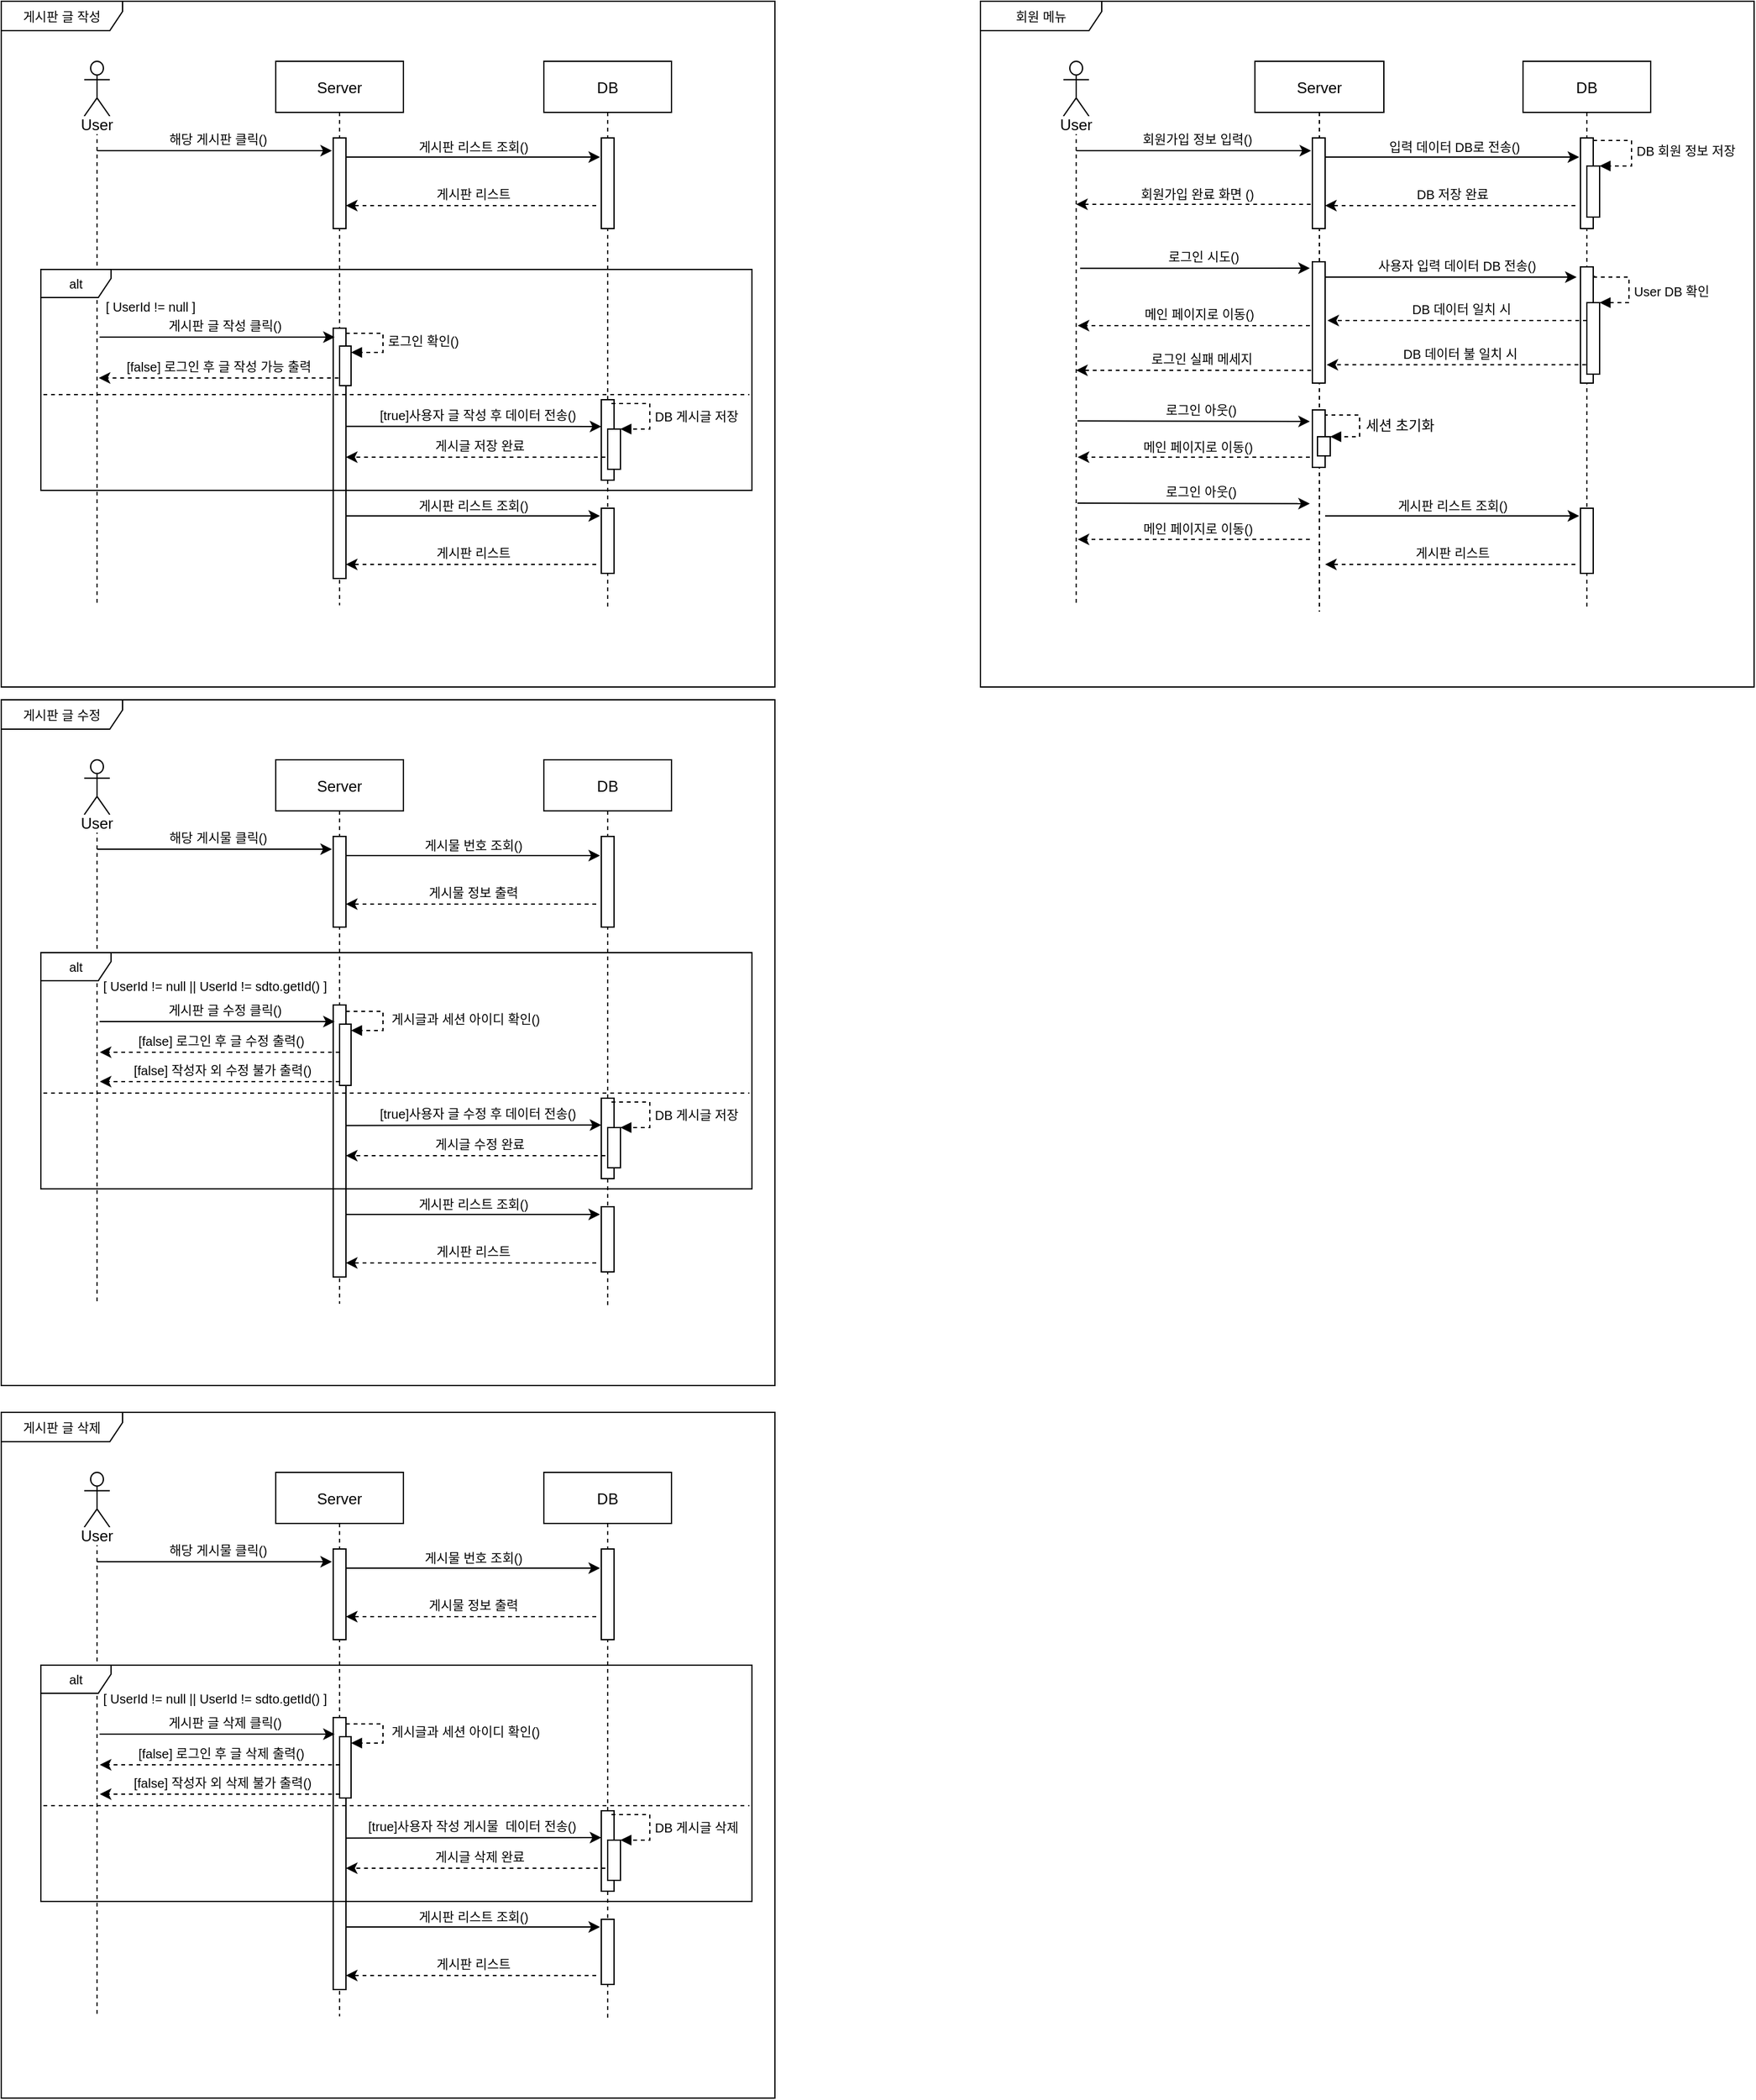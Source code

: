 <mxfile version="20.5.1" type="github">
  <diagram id="kgpKYQtTHZ0yAKxKKP6v" name="Page-1">
    <mxGraphModel dx="453" dy="598" grid="0" gridSize="10" guides="1" tooltips="1" connect="1" arrows="1" fold="1" page="1" pageScale="1" pageWidth="850" pageHeight="1100" math="0" shadow="0">
      <root>
        <mxCell id="0" />
        <mxCell id="1" parent="0" />
        <mxCell id="M20STV20X8h5kygy3BEJ-235" value="회원 메뉴" style="shape=umlFrame;whiteSpace=wrap;html=1;shadow=0;labelBackgroundColor=default;sketch=0;fontSize=10;fillColor=default;gradientColor=none;width=95;height=23;" vertex="1" parent="1">
          <mxGeometry x="850" y="16" width="606" height="537" as="geometry" />
        </mxCell>
        <mxCell id="M20STV20X8h5kygy3BEJ-54" value="게시판 글 작성" style="shape=umlFrame;whiteSpace=wrap;html=1;shadow=0;labelBackgroundColor=default;sketch=0;fontSize=10;fillColor=default;gradientColor=none;width=95;height=23;" vertex="1" parent="1">
          <mxGeometry x="83" y="16" width="606" height="537" as="geometry" />
        </mxCell>
        <mxCell id="3nuBFxr9cyL0pnOWT2aG-5" value="Server" style="shape=umlLifeline;perimeter=lifelinePerimeter;container=1;collapsible=0;recursiveResize=0;rounded=0;shadow=0;strokeWidth=1;" parent="1" vertex="1">
          <mxGeometry x="298" y="63" width="100" height="426" as="geometry" />
        </mxCell>
        <mxCell id="M20STV20X8h5kygy3BEJ-23" value="" style="points=[];perimeter=orthogonalPerimeter;rounded=0;shadow=0;strokeWidth=1;" vertex="1" parent="3nuBFxr9cyL0pnOWT2aG-5">
          <mxGeometry x="45" y="60" width="10" height="71" as="geometry" />
        </mxCell>
        <mxCell id="M20STV20X8h5kygy3BEJ-28" value="" style="points=[];perimeter=orthogonalPerimeter;rounded=0;shadow=0;strokeWidth=1;" vertex="1" parent="3nuBFxr9cyL0pnOWT2aG-5">
          <mxGeometry x="45" y="209" width="10" height="196" as="geometry" />
        </mxCell>
        <mxCell id="M20STV20X8h5kygy3BEJ-40" value="" style="html=1;points=[];perimeter=orthogonalPerimeter;shadow=0;labelBackgroundColor=default;sketch=0;fontSize=11;fillColor=default;gradientColor=none;" vertex="1" parent="3nuBFxr9cyL0pnOWT2aG-5">
          <mxGeometry x="50" y="223" width="9" height="31" as="geometry" />
        </mxCell>
        <mxCell id="M20STV20X8h5kygy3BEJ-41" value="&lt;font style=&quot;font-size: 10px;&quot;&gt;로그인 확인()&lt;/font&gt;" style="edgeStyle=orthogonalEdgeStyle;html=1;align=left;spacingLeft=2;endArrow=block;rounded=0;dashed=1;strokeWidth=1;fontSize=11;" edge="1" parent="3nuBFxr9cyL0pnOWT2aG-5">
          <mxGeometry relative="1" as="geometry">
            <mxPoint x="55" y="213" as="sourcePoint" />
            <Array as="points">
              <mxPoint x="84" y="213" />
              <mxPoint x="84" y="228" />
            </Array>
            <mxPoint x="59" y="228" as="targetPoint" />
          </mxGeometry>
        </mxCell>
        <mxCell id="M20STV20X8h5kygy3BEJ-42" value="" style="endArrow=classic;html=1;rounded=0;exitX=1.013;exitY=0.392;exitDx=0;exitDy=0;exitPerimeter=0;" edge="1" parent="3nuBFxr9cyL0pnOWT2aG-5" source="M20STV20X8h5kygy3BEJ-28">
          <mxGeometry width="50" height="50" relative="1" as="geometry">
            <mxPoint x="59" y="286.0" as="sourcePoint" />
            <mxPoint x="255" y="286" as="targetPoint" />
            <Array as="points" />
          </mxGeometry>
        </mxCell>
        <mxCell id="M20STV20X8h5kygy3BEJ-60" value="&lt;font style=&quot;font-size: 10px;&quot;&gt;[false] 로그인 후 글 작성 가능 출력&lt;/font&gt;" style="text;html=1;strokeColor=none;fillColor=none;align=center;verticalAlign=middle;whiteSpace=wrap;rounded=0;fontSize=10;" vertex="1" parent="3nuBFxr9cyL0pnOWT2aG-5">
          <mxGeometry x="-124" y="233.5" width="159.22" height="10" as="geometry" />
        </mxCell>
        <mxCell id="M20STV20X8h5kygy3BEJ-6" value="DB" style="shape=umlLifeline;perimeter=lifelinePerimeter;container=1;collapsible=0;recursiveResize=0;rounded=0;shadow=0;strokeWidth=1;" vertex="1" parent="1">
          <mxGeometry x="508" y="63" width="100" height="428" as="geometry" />
        </mxCell>
        <mxCell id="M20STV20X8h5kygy3BEJ-44" value="" style="points=[];perimeter=orthogonalPerimeter;rounded=0;shadow=0;strokeWidth=1;" vertex="1" parent="M20STV20X8h5kygy3BEJ-6">
          <mxGeometry x="45" y="265" width="10" height="63" as="geometry" />
        </mxCell>
        <mxCell id="M20STV20X8h5kygy3BEJ-47" value="" style="html=1;points=[];perimeter=orthogonalPerimeter;shadow=0;labelBackgroundColor=default;sketch=0;fontSize=11;fillColor=default;gradientColor=none;" vertex="1" parent="M20STV20X8h5kygy3BEJ-6">
          <mxGeometry x="50" y="288" width="10" height="31.5" as="geometry" />
        </mxCell>
        <mxCell id="M20STV20X8h5kygy3BEJ-48" value="&lt;span style=&quot;font-size: 10px;&quot;&gt;DB 게시글 저장&lt;br&gt;&lt;/span&gt;" style="edgeStyle=orthogonalEdgeStyle;html=1;align=left;spacingLeft=2;endArrow=block;rounded=0;entryX=1;entryY=0;dashed=1;strokeWidth=1;fontSize=11;" edge="1" parent="M20STV20X8h5kygy3BEJ-6" target="M20STV20X8h5kygy3BEJ-47">
          <mxGeometry x="0.092" relative="1" as="geometry">
            <mxPoint x="53.0" y="268.02" as="sourcePoint" />
            <Array as="points">
              <mxPoint x="83" y="268.02" />
            </Array>
            <mxPoint as="offset" />
          </mxGeometry>
        </mxCell>
        <mxCell id="M20STV20X8h5kygy3BEJ-45" value="" style="endArrow=classic;html=1;rounded=0;dashed=1;strokeWidth=1;" edge="1" parent="M20STV20X8h5kygy3BEJ-6" target="M20STV20X8h5kygy3BEJ-28">
          <mxGeometry width="50" height="50" relative="1" as="geometry">
            <mxPoint x="48.19" y="310" as="sourcePoint" />
            <mxPoint x="-151" y="309" as="targetPoint" />
            <Array as="points">
              <mxPoint x="-144.81" y="310" />
            </Array>
          </mxGeometry>
        </mxCell>
        <mxCell id="M20STV20X8h5kygy3BEJ-46" value="&lt;font style=&quot;font-size: 10px;&quot;&gt;게시글 저장 완료&lt;/font&gt;" style="text;html=1;strokeColor=none;fillColor=none;align=center;verticalAlign=middle;whiteSpace=wrap;rounded=0;fontSize=10;" vertex="1" parent="M20STV20X8h5kygy3BEJ-6">
          <mxGeometry x="-104.81" y="296" width="110" height="10" as="geometry" />
        </mxCell>
        <mxCell id="M20STV20X8h5kygy3BEJ-9" value="User" style="shape=umlLifeline;participant=umlActor;perimeter=lifelinePerimeter;whiteSpace=wrap;html=1;container=1;collapsible=0;recursiveResize=0;verticalAlign=top;spacingTop=36;outlineConnect=0;size=43;fillColor=default;labelBackgroundColor=default;fontStyle=0" vertex="1" parent="1">
          <mxGeometry x="148" y="63" width="20" height="424" as="geometry" />
        </mxCell>
        <mxCell id="M20STV20X8h5kygy3BEJ-13" value="" style="endArrow=classic;html=1;rounded=0;" edge="1" parent="1" source="M20STV20X8h5kygy3BEJ-9">
          <mxGeometry width="50" height="50" relative="1" as="geometry">
            <mxPoint x="378" y="503" as="sourcePoint" />
            <mxPoint x="342" y="133" as="targetPoint" />
            <Array as="points">
              <mxPoint x="340" y="133" />
            </Array>
          </mxGeometry>
        </mxCell>
        <mxCell id="M20STV20X8h5kygy3BEJ-15" value="&lt;font style=&quot;font-size: 10px;&quot;&gt;해당 게시판 클릭()&lt;/font&gt;" style="text;html=1;strokeColor=none;fillColor=none;align=center;verticalAlign=middle;whiteSpace=wrap;rounded=0;fontSize=10;" vertex="1" parent="1">
          <mxGeometry x="198.19" y="119" width="110" height="10" as="geometry" />
        </mxCell>
        <mxCell id="M20STV20X8h5kygy3BEJ-7" value="" style="points=[];perimeter=orthogonalPerimeter;rounded=0;shadow=0;strokeWidth=1;" vertex="1" parent="1">
          <mxGeometry x="553" y="123" width="10" height="71" as="geometry" />
        </mxCell>
        <mxCell id="M20STV20X8h5kygy3BEJ-19" value="" style="endArrow=classic;html=1;rounded=0;" edge="1" parent="1">
          <mxGeometry width="50" height="50" relative="1" as="geometry">
            <mxPoint x="353" y="138" as="sourcePoint" />
            <mxPoint x="552" y="138" as="targetPoint" />
            <Array as="points" />
          </mxGeometry>
        </mxCell>
        <mxCell id="M20STV20X8h5kygy3BEJ-21" value="&lt;font style=&quot;font-size: 10px;&quot;&gt;게시판 리스트 조회()&lt;/font&gt;" style="text;html=1;strokeColor=none;fillColor=none;align=center;verticalAlign=middle;whiteSpace=wrap;rounded=0;fontSize=10;" vertex="1" parent="1">
          <mxGeometry x="398" y="125" width="110" height="10" as="geometry" />
        </mxCell>
        <mxCell id="M20STV20X8h5kygy3BEJ-24" value="" style="endArrow=classic;html=1;rounded=0;dashed=1;strokeWidth=1;" edge="1" parent="1">
          <mxGeometry width="50" height="50" relative="1" as="geometry">
            <mxPoint x="549" y="176" as="sourcePoint" />
            <mxPoint x="353" y="176" as="targetPoint" />
            <Array as="points">
              <mxPoint x="356" y="176" />
            </Array>
          </mxGeometry>
        </mxCell>
        <mxCell id="M20STV20X8h5kygy3BEJ-25" value="&lt;font style=&quot;font-size: 10px;&quot;&gt;게시판 리스트&lt;/font&gt;" style="text;html=1;strokeColor=none;fillColor=none;align=center;verticalAlign=middle;whiteSpace=wrap;rounded=0;fontSize=10;" vertex="1" parent="1">
          <mxGeometry x="398" y="162" width="110" height="10" as="geometry" />
        </mxCell>
        <mxCell id="M20STV20X8h5kygy3BEJ-26" value="" style="endArrow=classic;html=1;rounded=0;" edge="1" parent="1">
          <mxGeometry width="50" height="50" relative="1" as="geometry">
            <mxPoint x="160.0" y="279.0" as="sourcePoint" />
            <mxPoint x="344.19" y="279.0" as="targetPoint" />
            <Array as="points">
              <mxPoint x="342.19" y="279" />
            </Array>
          </mxGeometry>
        </mxCell>
        <mxCell id="M20STV20X8h5kygy3BEJ-27" value="&lt;font style=&quot;font-size: 10px;&quot;&gt;&amp;nbsp;게시판 글 작성 클릭()&lt;/font&gt;" style="text;html=1;strokeColor=none;fillColor=none;align=center;verticalAlign=middle;whiteSpace=wrap;rounded=0;fontSize=10;" vertex="1" parent="1">
          <mxGeometry x="200.19" y="265" width="113.81" height="10" as="geometry" />
        </mxCell>
        <mxCell id="M20STV20X8h5kygy3BEJ-49" value="" style="points=[];perimeter=orthogonalPerimeter;rounded=0;shadow=0;strokeWidth=1;" vertex="1" parent="1">
          <mxGeometry x="553" y="413" width="10" height="51" as="geometry" />
        </mxCell>
        <mxCell id="M20STV20X8h5kygy3BEJ-50" value="" style="endArrow=classic;html=1;rounded=0;" edge="1" parent="1">
          <mxGeometry width="50" height="50" relative="1" as="geometry">
            <mxPoint x="353" y="419" as="sourcePoint" />
            <mxPoint x="552" y="419" as="targetPoint" />
            <Array as="points" />
          </mxGeometry>
        </mxCell>
        <mxCell id="M20STV20X8h5kygy3BEJ-51" value="&lt;font style=&quot;font-size: 10px;&quot;&gt;게시판 리스트 조회()&lt;/font&gt;" style="text;html=1;strokeColor=none;fillColor=none;align=center;verticalAlign=middle;whiteSpace=wrap;rounded=0;fontSize=10;" vertex="1" parent="1">
          <mxGeometry x="398" y="406" width="110" height="10" as="geometry" />
        </mxCell>
        <mxCell id="M20STV20X8h5kygy3BEJ-52" value="" style="endArrow=classic;html=1;rounded=0;dashed=1;strokeWidth=1;" edge="1" parent="1">
          <mxGeometry width="50" height="50" relative="1" as="geometry">
            <mxPoint x="549" y="457" as="sourcePoint" />
            <mxPoint x="353" y="457" as="targetPoint" />
            <Array as="points">
              <mxPoint x="356" y="457" />
            </Array>
          </mxGeometry>
        </mxCell>
        <mxCell id="M20STV20X8h5kygy3BEJ-53" value="&lt;font style=&quot;font-size: 10px;&quot;&gt;게시판 리스트&lt;/font&gt;" style="text;html=1;strokeColor=none;fillColor=none;align=center;verticalAlign=middle;whiteSpace=wrap;rounded=0;fontSize=10;" vertex="1" parent="1">
          <mxGeometry x="398" y="443" width="110" height="10" as="geometry" />
        </mxCell>
        <mxCell id="M20STV20X8h5kygy3BEJ-56" value="[ UserId != null ]" style="text;html=1;strokeColor=none;fillColor=none;align=center;verticalAlign=middle;whiteSpace=wrap;rounded=0;shadow=0;labelBackgroundColor=default;sketch=0;fontSize=10;" vertex="1" parent="1">
          <mxGeometry x="160" y="246" width="80" height="17" as="geometry" />
        </mxCell>
        <mxCell id="M20STV20X8h5kygy3BEJ-58" value="" style="endArrow=none;dashed=1;html=1;rounded=0;strokeWidth=1;fontSize=10;" edge="1" parent="1">
          <mxGeometry width="50" height="50" relative="1" as="geometry">
            <mxPoint x="116" y="324" as="sourcePoint" />
            <mxPoint x="669" y="324" as="targetPoint" />
          </mxGeometry>
        </mxCell>
        <mxCell id="M20STV20X8h5kygy3BEJ-59" value="" style="endArrow=classic;html=1;rounded=0;dashed=1;strokeWidth=1;" edge="1" parent="1">
          <mxGeometry width="50" height="50" relative="1" as="geometry">
            <mxPoint x="347.19" y="311" as="sourcePoint" />
            <mxPoint x="159.19" y="311" as="targetPoint" />
            <Array as="points">
              <mxPoint x="159.38" y="311" />
            </Array>
          </mxGeometry>
        </mxCell>
        <mxCell id="M20STV20X8h5kygy3BEJ-43" value="&lt;span style=&quot;font-size: 10px;&quot;&gt;[true]사용자 글 작성 후 데이터 전송()&lt;/span&gt;" style="text;html=1;strokeColor=none;fillColor=none;align=center;verticalAlign=middle;whiteSpace=wrap;rounded=0;fontSize=10;" vertex="1" parent="1">
          <mxGeometry x="370.5" y="335" width="170.5" height="10" as="geometry" />
        </mxCell>
        <mxCell id="M20STV20X8h5kygy3BEJ-79" value="게시판 글 수정" style="shape=umlFrame;whiteSpace=wrap;html=1;shadow=0;labelBackgroundColor=default;sketch=0;fontSize=10;fillColor=default;gradientColor=none;width=95;height=23;" vertex="1" parent="1">
          <mxGeometry x="83" y="563" width="606" height="537" as="geometry" />
        </mxCell>
        <mxCell id="M20STV20X8h5kygy3BEJ-81" value="Server" style="shape=umlLifeline;perimeter=lifelinePerimeter;container=1;collapsible=0;recursiveResize=0;rounded=0;shadow=0;strokeWidth=1;" vertex="1" parent="1">
          <mxGeometry x="298" y="610" width="100" height="426" as="geometry" />
        </mxCell>
        <mxCell id="M20STV20X8h5kygy3BEJ-82" value="" style="points=[];perimeter=orthogonalPerimeter;rounded=0;shadow=0;strokeWidth=1;" vertex="1" parent="M20STV20X8h5kygy3BEJ-81">
          <mxGeometry x="45" y="60" width="10" height="71" as="geometry" />
        </mxCell>
        <mxCell id="M20STV20X8h5kygy3BEJ-83" value="" style="points=[];perimeter=orthogonalPerimeter;rounded=0;shadow=0;strokeWidth=1;" vertex="1" parent="M20STV20X8h5kygy3BEJ-81">
          <mxGeometry x="45" y="192" width="10" height="213" as="geometry" />
        </mxCell>
        <mxCell id="M20STV20X8h5kygy3BEJ-84" value="" style="html=1;points=[];perimeter=orthogonalPerimeter;shadow=0;labelBackgroundColor=default;sketch=0;fontSize=11;fillColor=default;gradientColor=none;" vertex="1" parent="M20STV20X8h5kygy3BEJ-81">
          <mxGeometry x="50" y="207" width="9" height="48" as="geometry" />
        </mxCell>
        <mxCell id="M20STV20X8h5kygy3BEJ-85" value="&lt;span style=&quot;font-size: 10px;&quot;&gt;&amp;nbsp;게시글과 세션 아이디 확인()&lt;br&gt;&lt;/span&gt;" style="edgeStyle=orthogonalEdgeStyle;html=1;align=left;spacingLeft=2;endArrow=block;rounded=0;dashed=1;strokeWidth=1;fontSize=11;" edge="1" parent="M20STV20X8h5kygy3BEJ-81">
          <mxGeometry relative="1" as="geometry">
            <mxPoint x="55" y="197" as="sourcePoint" />
            <Array as="points">
              <mxPoint x="84" y="197" />
              <mxPoint x="84" y="212" />
            </Array>
            <mxPoint x="59" y="212" as="targetPoint" />
          </mxGeometry>
        </mxCell>
        <mxCell id="M20STV20X8h5kygy3BEJ-86" value="" style="endArrow=classic;html=1;rounded=0;exitX=1.033;exitY=0.443;exitDx=0;exitDy=0;exitPerimeter=0;" edge="1" parent="M20STV20X8h5kygy3BEJ-81" source="M20STV20X8h5kygy3BEJ-83">
          <mxGeometry width="50" height="50" relative="1" as="geometry">
            <mxPoint x="59" y="286.0" as="sourcePoint" />
            <mxPoint x="255" y="286" as="targetPoint" />
            <Array as="points" />
          </mxGeometry>
        </mxCell>
        <mxCell id="M20STV20X8h5kygy3BEJ-111" value="" style="endArrow=classic;html=1;rounded=0;dashed=1;strokeWidth=1;" edge="1" parent="M20STV20X8h5kygy3BEJ-81">
          <mxGeometry width="50" height="50" relative="1" as="geometry">
            <mxPoint x="50.0" y="229.0" as="sourcePoint" />
            <mxPoint x="-138.0" y="229.0" as="targetPoint" />
            <Array as="points">
              <mxPoint x="-137.81" y="229.0" />
            </Array>
          </mxGeometry>
        </mxCell>
        <mxCell id="M20STV20X8h5kygy3BEJ-88" value="DB" style="shape=umlLifeline;perimeter=lifelinePerimeter;container=1;collapsible=0;recursiveResize=0;rounded=0;shadow=0;strokeWidth=1;" vertex="1" parent="1">
          <mxGeometry x="508" y="610" width="100" height="428" as="geometry" />
        </mxCell>
        <mxCell id="M20STV20X8h5kygy3BEJ-89" value="" style="points=[];perimeter=orthogonalPerimeter;rounded=0;shadow=0;strokeWidth=1;" vertex="1" parent="M20STV20X8h5kygy3BEJ-88">
          <mxGeometry x="45" y="265" width="10" height="63" as="geometry" />
        </mxCell>
        <mxCell id="M20STV20X8h5kygy3BEJ-90" value="" style="html=1;points=[];perimeter=orthogonalPerimeter;shadow=0;labelBackgroundColor=default;sketch=0;fontSize=11;fillColor=default;gradientColor=none;" vertex="1" parent="M20STV20X8h5kygy3BEJ-88">
          <mxGeometry x="50" y="288" width="10" height="31.5" as="geometry" />
        </mxCell>
        <mxCell id="M20STV20X8h5kygy3BEJ-91" value="&lt;span style=&quot;font-size: 10px;&quot;&gt;DB 게시글 저장&lt;br&gt;&lt;/span&gt;" style="edgeStyle=orthogonalEdgeStyle;html=1;align=left;spacingLeft=2;endArrow=block;rounded=0;entryX=1;entryY=0;dashed=1;strokeWidth=1;fontSize=11;" edge="1" parent="M20STV20X8h5kygy3BEJ-88" target="M20STV20X8h5kygy3BEJ-90">
          <mxGeometry x="0.092" relative="1" as="geometry">
            <mxPoint x="53.0" y="268.02" as="sourcePoint" />
            <Array as="points">
              <mxPoint x="83" y="268.02" />
            </Array>
            <mxPoint as="offset" />
          </mxGeometry>
        </mxCell>
        <mxCell id="M20STV20X8h5kygy3BEJ-92" value="" style="endArrow=classic;html=1;rounded=0;dashed=1;strokeWidth=1;" edge="1" parent="M20STV20X8h5kygy3BEJ-88" target="M20STV20X8h5kygy3BEJ-83">
          <mxGeometry width="50" height="50" relative="1" as="geometry">
            <mxPoint x="48.19" y="310" as="sourcePoint" />
            <mxPoint x="-151" y="309" as="targetPoint" />
            <Array as="points">
              <mxPoint x="-144.81" y="310" />
            </Array>
          </mxGeometry>
        </mxCell>
        <mxCell id="M20STV20X8h5kygy3BEJ-93" value="&lt;font style=&quot;font-size: 10px;&quot;&gt;게시글 수정 완료&lt;/font&gt;" style="text;html=1;strokeColor=none;fillColor=none;align=center;verticalAlign=middle;whiteSpace=wrap;rounded=0;fontSize=10;" vertex="1" parent="M20STV20X8h5kygy3BEJ-88">
          <mxGeometry x="-104.81" y="296" width="110" height="10" as="geometry" />
        </mxCell>
        <mxCell id="M20STV20X8h5kygy3BEJ-94" value="User" style="shape=umlLifeline;participant=umlActor;perimeter=lifelinePerimeter;whiteSpace=wrap;html=1;container=1;collapsible=0;recursiveResize=0;verticalAlign=top;spacingTop=36;outlineConnect=0;size=43;fillColor=default;labelBackgroundColor=default;fontStyle=0" vertex="1" parent="1">
          <mxGeometry x="148" y="610" width="20" height="424" as="geometry" />
        </mxCell>
        <mxCell id="M20STV20X8h5kygy3BEJ-95" value="" style="endArrow=classic;html=1;rounded=0;" edge="1" parent="1" source="M20STV20X8h5kygy3BEJ-94">
          <mxGeometry width="50" height="50" relative="1" as="geometry">
            <mxPoint x="378" y="1050" as="sourcePoint" />
            <mxPoint x="342" y="680" as="targetPoint" />
            <Array as="points">
              <mxPoint x="340" y="680" />
            </Array>
          </mxGeometry>
        </mxCell>
        <mxCell id="M20STV20X8h5kygy3BEJ-96" value="&lt;font style=&quot;font-size: 10px;&quot;&gt;해당 게시물 클릭()&lt;/font&gt;" style="text;html=1;strokeColor=none;fillColor=none;align=center;verticalAlign=middle;whiteSpace=wrap;rounded=0;fontSize=10;" vertex="1" parent="1">
          <mxGeometry x="198.19" y="666" width="110" height="10" as="geometry" />
        </mxCell>
        <mxCell id="M20STV20X8h5kygy3BEJ-97" value="" style="points=[];perimeter=orthogonalPerimeter;rounded=0;shadow=0;strokeWidth=1;" vertex="1" parent="1">
          <mxGeometry x="553" y="670" width="10" height="71" as="geometry" />
        </mxCell>
        <mxCell id="M20STV20X8h5kygy3BEJ-98" value="" style="endArrow=classic;html=1;rounded=0;" edge="1" parent="1">
          <mxGeometry width="50" height="50" relative="1" as="geometry">
            <mxPoint x="353" y="685" as="sourcePoint" />
            <mxPoint x="552" y="685" as="targetPoint" />
            <Array as="points" />
          </mxGeometry>
        </mxCell>
        <mxCell id="M20STV20X8h5kygy3BEJ-99" value="&lt;font style=&quot;font-size: 10px;&quot;&gt;게시물 번호 조회()&lt;/font&gt;" style="text;html=1;strokeColor=none;fillColor=none;align=center;verticalAlign=middle;whiteSpace=wrap;rounded=0;fontSize=10;" vertex="1" parent="1">
          <mxGeometry x="398" y="672" width="110" height="10" as="geometry" />
        </mxCell>
        <mxCell id="M20STV20X8h5kygy3BEJ-100" value="" style="endArrow=classic;html=1;rounded=0;dashed=1;strokeWidth=1;" edge="1" parent="1">
          <mxGeometry width="50" height="50" relative="1" as="geometry">
            <mxPoint x="549" y="723" as="sourcePoint" />
            <mxPoint x="353" y="723" as="targetPoint" />
            <Array as="points">
              <mxPoint x="356" y="723" />
            </Array>
          </mxGeometry>
        </mxCell>
        <mxCell id="M20STV20X8h5kygy3BEJ-101" value="&lt;font style=&quot;font-size: 10px;&quot;&gt;게시물 정보 출력&lt;/font&gt;" style="text;html=1;strokeColor=none;fillColor=none;align=center;verticalAlign=middle;whiteSpace=wrap;rounded=0;fontSize=10;" vertex="1" parent="1">
          <mxGeometry x="398" y="709" width="110" height="10" as="geometry" />
        </mxCell>
        <mxCell id="M20STV20X8h5kygy3BEJ-102" value="" style="endArrow=classic;html=1;rounded=0;" edge="1" parent="1">
          <mxGeometry width="50" height="50" relative="1" as="geometry">
            <mxPoint x="160.0" y="815" as="sourcePoint" />
            <mxPoint x="344.19" y="815" as="targetPoint" />
            <Array as="points">
              <mxPoint x="342.19" y="815" />
            </Array>
          </mxGeometry>
        </mxCell>
        <mxCell id="M20STV20X8h5kygy3BEJ-103" value="&lt;font style=&quot;font-size: 10px;&quot;&gt;&amp;nbsp;게시판 글 수정 클릭()&lt;/font&gt;" style="text;html=1;strokeColor=none;fillColor=none;align=center;verticalAlign=middle;whiteSpace=wrap;rounded=0;fontSize=10;" vertex="1" parent="1">
          <mxGeometry x="200.19" y="801" width="113.81" height="10" as="geometry" />
        </mxCell>
        <mxCell id="M20STV20X8h5kygy3BEJ-104" value="" style="points=[];perimeter=orthogonalPerimeter;rounded=0;shadow=0;strokeWidth=1;" vertex="1" parent="1">
          <mxGeometry x="553" y="960" width="10" height="51" as="geometry" />
        </mxCell>
        <mxCell id="M20STV20X8h5kygy3BEJ-105" value="" style="endArrow=classic;html=1;rounded=0;" edge="1" parent="1">
          <mxGeometry width="50" height="50" relative="1" as="geometry">
            <mxPoint x="353" y="966" as="sourcePoint" />
            <mxPoint x="552" y="966" as="targetPoint" />
            <Array as="points" />
          </mxGeometry>
        </mxCell>
        <mxCell id="M20STV20X8h5kygy3BEJ-106" value="&lt;font style=&quot;font-size: 10px;&quot;&gt;게시판 리스트 조회()&lt;/font&gt;" style="text;html=1;strokeColor=none;fillColor=none;align=center;verticalAlign=middle;whiteSpace=wrap;rounded=0;fontSize=10;" vertex="1" parent="1">
          <mxGeometry x="398" y="953" width="110" height="10" as="geometry" />
        </mxCell>
        <mxCell id="M20STV20X8h5kygy3BEJ-107" value="" style="endArrow=classic;html=1;rounded=0;dashed=1;strokeWidth=1;" edge="1" parent="1">
          <mxGeometry width="50" height="50" relative="1" as="geometry">
            <mxPoint x="549" y="1004" as="sourcePoint" />
            <mxPoint x="353" y="1004" as="targetPoint" />
            <Array as="points">
              <mxPoint x="356" y="1004" />
            </Array>
          </mxGeometry>
        </mxCell>
        <mxCell id="M20STV20X8h5kygy3BEJ-108" value="&lt;font style=&quot;font-size: 10px;&quot;&gt;게시판 리스트&lt;/font&gt;" style="text;html=1;strokeColor=none;fillColor=none;align=center;verticalAlign=middle;whiteSpace=wrap;rounded=0;fontSize=10;" vertex="1" parent="1">
          <mxGeometry x="398" y="990" width="110" height="10" as="geometry" />
        </mxCell>
        <mxCell id="M20STV20X8h5kygy3BEJ-109" value="[ UserId != null || UserId != sdto.getId()&amp;nbsp;]" style="text;html=1;strokeColor=none;fillColor=none;align=center;verticalAlign=middle;whiteSpace=wrap;rounded=0;shadow=0;labelBackgroundColor=default;sketch=0;fontSize=10;" vertex="1" parent="1">
          <mxGeometry x="160" y="782" width="181.31" height="10" as="geometry" />
        </mxCell>
        <mxCell id="M20STV20X8h5kygy3BEJ-110" value="" style="endArrow=none;dashed=1;html=1;rounded=0;strokeWidth=1;fontSize=10;" edge="1" parent="1">
          <mxGeometry width="50" height="50" relative="1" as="geometry">
            <mxPoint x="116" y="871" as="sourcePoint" />
            <mxPoint x="669" y="871" as="targetPoint" />
          </mxGeometry>
        </mxCell>
        <mxCell id="M20STV20X8h5kygy3BEJ-112" value="&lt;span style=&quot;font-size: 10px;&quot;&gt;[true]사용자 글 수정 후 데이터 전송()&lt;/span&gt;" style="text;html=1;strokeColor=none;fillColor=none;align=center;verticalAlign=middle;whiteSpace=wrap;rounded=0;fontSize=10;" vertex="1" parent="1">
          <mxGeometry x="370.5" y="882" width="170.5" height="10" as="geometry" />
        </mxCell>
        <mxCell id="M20STV20X8h5kygy3BEJ-87" value="&lt;font style=&quot;font-size: 10px;&quot;&gt;[false] 로그인 후 글 수정 출력()&lt;/font&gt;" style="text;html=1;strokeColor=none;fillColor=none;align=center;verticalAlign=middle;whiteSpace=wrap;rounded=0;fontSize=10;" vertex="1" parent="1">
          <mxGeometry x="176" y="825" width="159.22" height="10" as="geometry" />
        </mxCell>
        <mxCell id="M20STV20X8h5kygy3BEJ-147" value="" style="endArrow=classic;html=1;rounded=0;dashed=1;strokeWidth=1;" edge="1" parent="1">
          <mxGeometry width="50" height="50" relative="1" as="geometry">
            <mxPoint x="348" y="862" as="sourcePoint" />
            <mxPoint x="160" y="862" as="targetPoint" />
            <Array as="points">
              <mxPoint x="160.19" y="862" />
            </Array>
          </mxGeometry>
        </mxCell>
        <mxCell id="M20STV20X8h5kygy3BEJ-148" value="&lt;font style=&quot;font-size: 10px;&quot;&gt;[false] 작성자 외 수정 불가 출력()&lt;/font&gt;" style="text;html=1;strokeColor=none;fillColor=none;align=center;verticalAlign=middle;whiteSpace=wrap;rounded=0;fontSize=10;" vertex="1" parent="1">
          <mxGeometry x="177.48" y="848" width="159.22" height="10" as="geometry" />
        </mxCell>
        <mxCell id="M20STV20X8h5kygy3BEJ-149" value="게시판 글 삭제" style="shape=umlFrame;whiteSpace=wrap;html=1;shadow=0;labelBackgroundColor=default;sketch=0;fontSize=10;fillColor=default;gradientColor=none;width=95;height=23;" vertex="1" parent="1">
          <mxGeometry x="83" y="1121" width="606" height="537" as="geometry" />
        </mxCell>
        <mxCell id="M20STV20X8h5kygy3BEJ-151" value="Server" style="shape=umlLifeline;perimeter=lifelinePerimeter;container=1;collapsible=0;recursiveResize=0;rounded=0;shadow=0;strokeWidth=1;" vertex="1" parent="1">
          <mxGeometry x="298" y="1168" width="100" height="426" as="geometry" />
        </mxCell>
        <mxCell id="M20STV20X8h5kygy3BEJ-152" value="" style="points=[];perimeter=orthogonalPerimeter;rounded=0;shadow=0;strokeWidth=1;" vertex="1" parent="M20STV20X8h5kygy3BEJ-151">
          <mxGeometry x="45" y="60" width="10" height="71" as="geometry" />
        </mxCell>
        <mxCell id="M20STV20X8h5kygy3BEJ-153" value="" style="points=[];perimeter=orthogonalPerimeter;rounded=0;shadow=0;strokeWidth=1;" vertex="1" parent="M20STV20X8h5kygy3BEJ-151">
          <mxGeometry x="45" y="192" width="10" height="213" as="geometry" />
        </mxCell>
        <mxCell id="M20STV20X8h5kygy3BEJ-154" value="" style="html=1;points=[];perimeter=orthogonalPerimeter;shadow=0;labelBackgroundColor=default;sketch=0;fontSize=11;fillColor=default;gradientColor=none;" vertex="1" parent="M20STV20X8h5kygy3BEJ-151">
          <mxGeometry x="50" y="207" width="9" height="48" as="geometry" />
        </mxCell>
        <mxCell id="M20STV20X8h5kygy3BEJ-155" value="&lt;span style=&quot;font-size: 10px;&quot;&gt;&amp;nbsp;게시글과 세션 아이디 확인()&lt;br&gt;&lt;/span&gt;" style="edgeStyle=orthogonalEdgeStyle;html=1;align=left;spacingLeft=2;endArrow=block;rounded=0;dashed=1;strokeWidth=1;fontSize=11;" edge="1" parent="M20STV20X8h5kygy3BEJ-151">
          <mxGeometry relative="1" as="geometry">
            <mxPoint x="55" y="197" as="sourcePoint" />
            <Array as="points">
              <mxPoint x="84" y="197" />
              <mxPoint x="84" y="212" />
            </Array>
            <mxPoint x="59" y="212" as="targetPoint" />
          </mxGeometry>
        </mxCell>
        <mxCell id="M20STV20X8h5kygy3BEJ-156" value="" style="endArrow=classic;html=1;rounded=0;exitX=1.033;exitY=0.443;exitDx=0;exitDy=0;exitPerimeter=0;" edge="1" parent="M20STV20X8h5kygy3BEJ-151" source="M20STV20X8h5kygy3BEJ-153">
          <mxGeometry width="50" height="50" relative="1" as="geometry">
            <mxPoint x="59" y="286.0" as="sourcePoint" />
            <mxPoint x="255" y="286" as="targetPoint" />
            <Array as="points" />
          </mxGeometry>
        </mxCell>
        <mxCell id="M20STV20X8h5kygy3BEJ-157" value="" style="endArrow=classic;html=1;rounded=0;dashed=1;strokeWidth=1;" edge="1" parent="M20STV20X8h5kygy3BEJ-151">
          <mxGeometry width="50" height="50" relative="1" as="geometry">
            <mxPoint x="50.0" y="229.0" as="sourcePoint" />
            <mxPoint x="-138.0" y="229.0" as="targetPoint" />
            <Array as="points">
              <mxPoint x="-137.81" y="229.0" />
            </Array>
          </mxGeometry>
        </mxCell>
        <mxCell id="M20STV20X8h5kygy3BEJ-158" value="DB" style="shape=umlLifeline;perimeter=lifelinePerimeter;container=1;collapsible=0;recursiveResize=0;rounded=0;shadow=0;strokeWidth=1;" vertex="1" parent="1">
          <mxGeometry x="508" y="1168" width="100" height="428" as="geometry" />
        </mxCell>
        <mxCell id="M20STV20X8h5kygy3BEJ-159" value="" style="points=[];perimeter=orthogonalPerimeter;rounded=0;shadow=0;strokeWidth=1;" vertex="1" parent="M20STV20X8h5kygy3BEJ-158">
          <mxGeometry x="45" y="265" width="10" height="63" as="geometry" />
        </mxCell>
        <mxCell id="M20STV20X8h5kygy3BEJ-160" value="" style="html=1;points=[];perimeter=orthogonalPerimeter;shadow=0;labelBackgroundColor=default;sketch=0;fontSize=11;fillColor=default;gradientColor=none;" vertex="1" parent="M20STV20X8h5kygy3BEJ-158">
          <mxGeometry x="50" y="288" width="10" height="31.5" as="geometry" />
        </mxCell>
        <mxCell id="M20STV20X8h5kygy3BEJ-161" value="&lt;span style=&quot;font-size: 10px;&quot;&gt;DB 게시글 삭제&lt;br&gt;&lt;/span&gt;" style="edgeStyle=orthogonalEdgeStyle;html=1;align=left;spacingLeft=2;endArrow=block;rounded=0;entryX=1;entryY=0;dashed=1;strokeWidth=1;fontSize=11;" edge="1" parent="M20STV20X8h5kygy3BEJ-158" target="M20STV20X8h5kygy3BEJ-160">
          <mxGeometry x="0.092" relative="1" as="geometry">
            <mxPoint x="53.0" y="268.02" as="sourcePoint" />
            <Array as="points">
              <mxPoint x="83" y="268.02" />
            </Array>
            <mxPoint as="offset" />
          </mxGeometry>
        </mxCell>
        <mxCell id="M20STV20X8h5kygy3BEJ-162" value="" style="endArrow=classic;html=1;rounded=0;dashed=1;strokeWidth=1;" edge="1" parent="M20STV20X8h5kygy3BEJ-158" target="M20STV20X8h5kygy3BEJ-153">
          <mxGeometry width="50" height="50" relative="1" as="geometry">
            <mxPoint x="48.19" y="310" as="sourcePoint" />
            <mxPoint x="-151" y="309" as="targetPoint" />
            <Array as="points">
              <mxPoint x="-144.81" y="310" />
            </Array>
          </mxGeometry>
        </mxCell>
        <mxCell id="M20STV20X8h5kygy3BEJ-163" value="&lt;font style=&quot;font-size: 10px;&quot;&gt;게시글 삭제 완료&lt;/font&gt;" style="text;html=1;strokeColor=none;fillColor=none;align=center;verticalAlign=middle;whiteSpace=wrap;rounded=0;fontSize=10;" vertex="1" parent="M20STV20X8h5kygy3BEJ-158">
          <mxGeometry x="-104.81" y="296" width="110" height="10" as="geometry" />
        </mxCell>
        <mxCell id="M20STV20X8h5kygy3BEJ-164" value="User" style="shape=umlLifeline;participant=umlActor;perimeter=lifelinePerimeter;whiteSpace=wrap;html=1;container=1;collapsible=0;recursiveResize=0;verticalAlign=top;spacingTop=36;outlineConnect=0;size=43;fillColor=default;labelBackgroundColor=default;fontStyle=0" vertex="1" parent="1">
          <mxGeometry x="148" y="1168" width="20" height="424" as="geometry" />
        </mxCell>
        <mxCell id="M20STV20X8h5kygy3BEJ-165" value="" style="endArrow=classic;html=1;rounded=0;" edge="1" parent="1" source="M20STV20X8h5kygy3BEJ-164">
          <mxGeometry width="50" height="50" relative="1" as="geometry">
            <mxPoint x="378" y="1608" as="sourcePoint" />
            <mxPoint x="342" y="1238" as="targetPoint" />
            <Array as="points">
              <mxPoint x="340" y="1238" />
            </Array>
          </mxGeometry>
        </mxCell>
        <mxCell id="M20STV20X8h5kygy3BEJ-166" value="&lt;font style=&quot;font-size: 10px;&quot;&gt;해당 게시물 클릭()&lt;/font&gt;" style="text;html=1;strokeColor=none;fillColor=none;align=center;verticalAlign=middle;whiteSpace=wrap;rounded=0;fontSize=10;" vertex="1" parent="1">
          <mxGeometry x="198.19" y="1224" width="110" height="10" as="geometry" />
        </mxCell>
        <mxCell id="M20STV20X8h5kygy3BEJ-167" value="" style="points=[];perimeter=orthogonalPerimeter;rounded=0;shadow=0;strokeWidth=1;" vertex="1" parent="1">
          <mxGeometry x="553" y="1228" width="10" height="71" as="geometry" />
        </mxCell>
        <mxCell id="M20STV20X8h5kygy3BEJ-168" value="" style="endArrow=classic;html=1;rounded=0;" edge="1" parent="1">
          <mxGeometry width="50" height="50" relative="1" as="geometry">
            <mxPoint x="353" y="1243" as="sourcePoint" />
            <mxPoint x="552" y="1243" as="targetPoint" />
            <Array as="points" />
          </mxGeometry>
        </mxCell>
        <mxCell id="M20STV20X8h5kygy3BEJ-169" value="&lt;font style=&quot;font-size: 10px;&quot;&gt;게시물 번호 조회()&lt;/font&gt;" style="text;html=1;strokeColor=none;fillColor=none;align=center;verticalAlign=middle;whiteSpace=wrap;rounded=0;fontSize=10;" vertex="1" parent="1">
          <mxGeometry x="398" y="1230" width="110" height="10" as="geometry" />
        </mxCell>
        <mxCell id="M20STV20X8h5kygy3BEJ-170" value="" style="endArrow=classic;html=1;rounded=0;dashed=1;strokeWidth=1;" edge="1" parent="1">
          <mxGeometry width="50" height="50" relative="1" as="geometry">
            <mxPoint x="549" y="1281" as="sourcePoint" />
            <mxPoint x="353" y="1281" as="targetPoint" />
            <Array as="points">
              <mxPoint x="356" y="1281" />
            </Array>
          </mxGeometry>
        </mxCell>
        <mxCell id="M20STV20X8h5kygy3BEJ-171" value="&lt;font style=&quot;font-size: 10px;&quot;&gt;게시물 정보 출력&lt;/font&gt;" style="text;html=1;strokeColor=none;fillColor=none;align=center;verticalAlign=middle;whiteSpace=wrap;rounded=0;fontSize=10;" vertex="1" parent="1">
          <mxGeometry x="398" y="1267" width="110" height="10" as="geometry" />
        </mxCell>
        <mxCell id="M20STV20X8h5kygy3BEJ-172" value="" style="endArrow=classic;html=1;rounded=0;" edge="1" parent="1">
          <mxGeometry width="50" height="50" relative="1" as="geometry">
            <mxPoint x="160.0" y="1373" as="sourcePoint" />
            <mxPoint x="344.19" y="1373" as="targetPoint" />
            <Array as="points">
              <mxPoint x="342.19" y="1373" />
            </Array>
          </mxGeometry>
        </mxCell>
        <mxCell id="M20STV20X8h5kygy3BEJ-173" value="&lt;font style=&quot;font-size: 10px;&quot;&gt;&amp;nbsp;게시판 글 삭제 클릭()&lt;/font&gt;" style="text;html=1;strokeColor=none;fillColor=none;align=center;verticalAlign=middle;whiteSpace=wrap;rounded=0;fontSize=10;" vertex="1" parent="1">
          <mxGeometry x="200.19" y="1359" width="113.81" height="10" as="geometry" />
        </mxCell>
        <mxCell id="M20STV20X8h5kygy3BEJ-174" value="" style="points=[];perimeter=orthogonalPerimeter;rounded=0;shadow=0;strokeWidth=1;" vertex="1" parent="1">
          <mxGeometry x="553" y="1518" width="10" height="51" as="geometry" />
        </mxCell>
        <mxCell id="M20STV20X8h5kygy3BEJ-175" value="" style="endArrow=classic;html=1;rounded=0;" edge="1" parent="1">
          <mxGeometry width="50" height="50" relative="1" as="geometry">
            <mxPoint x="353" y="1524" as="sourcePoint" />
            <mxPoint x="552" y="1524" as="targetPoint" />
            <Array as="points" />
          </mxGeometry>
        </mxCell>
        <mxCell id="M20STV20X8h5kygy3BEJ-176" value="&lt;font style=&quot;font-size: 10px;&quot;&gt;게시판 리스트 조회()&lt;/font&gt;" style="text;html=1;strokeColor=none;fillColor=none;align=center;verticalAlign=middle;whiteSpace=wrap;rounded=0;fontSize=10;" vertex="1" parent="1">
          <mxGeometry x="398" y="1511" width="110" height="10" as="geometry" />
        </mxCell>
        <mxCell id="M20STV20X8h5kygy3BEJ-177" value="" style="endArrow=classic;html=1;rounded=0;dashed=1;strokeWidth=1;" edge="1" parent="1">
          <mxGeometry width="50" height="50" relative="1" as="geometry">
            <mxPoint x="549" y="1562" as="sourcePoint" />
            <mxPoint x="353" y="1562" as="targetPoint" />
            <Array as="points">
              <mxPoint x="356" y="1562" />
            </Array>
          </mxGeometry>
        </mxCell>
        <mxCell id="M20STV20X8h5kygy3BEJ-178" value="&lt;font style=&quot;font-size: 10px;&quot;&gt;게시판 리스트&lt;/font&gt;" style="text;html=1;strokeColor=none;fillColor=none;align=center;verticalAlign=middle;whiteSpace=wrap;rounded=0;fontSize=10;" vertex="1" parent="1">
          <mxGeometry x="398" y="1548" width="110" height="10" as="geometry" />
        </mxCell>
        <mxCell id="M20STV20X8h5kygy3BEJ-179" value="[ UserId != null || UserId != sdto.getId()&amp;nbsp;]" style="text;html=1;strokeColor=none;fillColor=none;align=center;verticalAlign=middle;whiteSpace=wrap;rounded=0;shadow=0;labelBackgroundColor=default;sketch=0;fontSize=10;" vertex="1" parent="1">
          <mxGeometry x="160" y="1340" width="181.31" height="10" as="geometry" />
        </mxCell>
        <mxCell id="M20STV20X8h5kygy3BEJ-180" value="" style="endArrow=none;dashed=1;html=1;rounded=0;strokeWidth=1;fontSize=10;" edge="1" parent="1">
          <mxGeometry width="50" height="50" relative="1" as="geometry">
            <mxPoint x="116" y="1429" as="sourcePoint" />
            <mxPoint x="669" y="1429" as="targetPoint" />
          </mxGeometry>
        </mxCell>
        <mxCell id="M20STV20X8h5kygy3BEJ-181" value="&lt;span style=&quot;font-size: 10px;&quot;&gt;[true]사용자 작성 게시물&amp;nbsp; 데이터 전송()&lt;/span&gt;" style="text;html=1;strokeColor=none;fillColor=none;align=center;verticalAlign=middle;whiteSpace=wrap;rounded=0;fontSize=10;" vertex="1" parent="1">
          <mxGeometry x="363" y="1440" width="178" height="10" as="geometry" />
        </mxCell>
        <mxCell id="M20STV20X8h5kygy3BEJ-182" value="&lt;font style=&quot;font-size: 10px;&quot;&gt;[false] 로그인 후 글 삭제 출력()&lt;/font&gt;" style="text;html=1;strokeColor=none;fillColor=none;align=center;verticalAlign=middle;whiteSpace=wrap;rounded=0;fontSize=10;" vertex="1" parent="1">
          <mxGeometry x="176" y="1383" width="159.22" height="10" as="geometry" />
        </mxCell>
        <mxCell id="M20STV20X8h5kygy3BEJ-183" value="" style="endArrow=classic;html=1;rounded=0;dashed=1;strokeWidth=1;" edge="1" parent="1">
          <mxGeometry width="50" height="50" relative="1" as="geometry">
            <mxPoint x="348" y="1420" as="sourcePoint" />
            <mxPoint x="160" y="1420" as="targetPoint" />
            <Array as="points">
              <mxPoint x="160.19" y="1420" />
            </Array>
          </mxGeometry>
        </mxCell>
        <mxCell id="M20STV20X8h5kygy3BEJ-184" value="&lt;font style=&quot;font-size: 10px;&quot;&gt;[false] 작성자 외 삭제 불가 출력()&lt;/font&gt;" style="text;html=1;strokeColor=none;fillColor=none;align=center;verticalAlign=middle;whiteSpace=wrap;rounded=0;fontSize=10;" vertex="1" parent="1">
          <mxGeometry x="177.48" y="1406" width="159.22" height="10" as="geometry" />
        </mxCell>
        <mxCell id="M20STV20X8h5kygy3BEJ-80" value="alt" style="shape=umlFrame;whiteSpace=wrap;html=1;shadow=0;labelBackgroundColor=default;sketch=0;fontSize=10;fillColor=default;gradientColor=none;width=55;height=22;" vertex="1" parent="1">
          <mxGeometry x="114" y="761" width="557" height="185" as="geometry" />
        </mxCell>
        <mxCell id="M20STV20X8h5kygy3BEJ-150" value="alt" style="shape=umlFrame;whiteSpace=wrap;html=1;shadow=0;labelBackgroundColor=default;sketch=0;fontSize=10;fillColor=default;gradientColor=none;width=55;height=22;" vertex="1" parent="1">
          <mxGeometry x="114" y="1319" width="557" height="185" as="geometry" />
        </mxCell>
        <mxCell id="M20STV20X8h5kygy3BEJ-55" value="alt" style="shape=umlFrame;whiteSpace=wrap;html=1;shadow=0;labelBackgroundColor=default;sketch=0;fontSize=10;fillColor=default;gradientColor=none;width=55;height=22;" vertex="1" parent="1">
          <mxGeometry x="114" y="226" width="557" height="173" as="geometry" />
        </mxCell>
        <mxCell id="M20STV20X8h5kygy3BEJ-186" value="Server" style="shape=umlLifeline;perimeter=lifelinePerimeter;container=1;collapsible=0;recursiveResize=0;rounded=0;shadow=0;strokeWidth=1;" vertex="1" parent="1">
          <mxGeometry x="1065" y="63" width="101" height="431" as="geometry" />
        </mxCell>
        <mxCell id="M20STV20X8h5kygy3BEJ-187" value="" style="points=[];perimeter=orthogonalPerimeter;rounded=0;shadow=0;strokeWidth=1;" vertex="1" parent="M20STV20X8h5kygy3BEJ-186">
          <mxGeometry x="45" y="60" width="10" height="71" as="geometry" />
        </mxCell>
        <mxCell id="M20STV20X8h5kygy3BEJ-188" value="" style="points=[];perimeter=orthogonalPerimeter;rounded=0;shadow=0;strokeWidth=1;" vertex="1" parent="M20STV20X8h5kygy3BEJ-186">
          <mxGeometry x="45" y="157" width="10" height="95" as="geometry" />
        </mxCell>
        <mxCell id="M20STV20X8h5kygy3BEJ-192" value="" style="endArrow=classic;html=1;rounded=0;dashed=1;strokeWidth=1;" edge="1" parent="M20STV20X8h5kygy3BEJ-186">
          <mxGeometry width="50" height="50" relative="1" as="geometry">
            <mxPoint x="43" y="207" as="sourcePoint" />
            <mxPoint x="-139.0" y="207.0" as="targetPoint" />
            <Array as="points">
              <mxPoint x="-138.81" y="207.0" />
            </Array>
          </mxGeometry>
        </mxCell>
        <mxCell id="M20STV20X8h5kygy3BEJ-230" value="" style="points=[];perimeter=orthogonalPerimeter;rounded=0;shadow=0;strokeWidth=1;" vertex="1" parent="M20STV20X8h5kygy3BEJ-186">
          <mxGeometry x="45" y="273" width="10" height="45" as="geometry" />
        </mxCell>
        <mxCell id="M20STV20X8h5kygy3BEJ-233" value="" style="html=1;points=[];perimeter=orthogonalPerimeter;shadow=0;labelBackgroundColor=default;sketch=0;fontSize=11;fillColor=default;gradientColor=none;" vertex="1" parent="M20STV20X8h5kygy3BEJ-186">
          <mxGeometry x="49" y="294" width="10" height="15" as="geometry" />
        </mxCell>
        <mxCell id="M20STV20X8h5kygy3BEJ-234" value="세션 초기화" style="edgeStyle=orthogonalEdgeStyle;html=1;align=left;spacingLeft=2;endArrow=block;rounded=0;entryX=1;entryY=0;dashed=1;strokeWidth=1;fontSize=11;" edge="1" parent="M20STV20X8h5kygy3BEJ-186" target="M20STV20X8h5kygy3BEJ-233">
          <mxGeometry x="0.045" y="1" relative="1" as="geometry">
            <mxPoint x="55" y="276" as="sourcePoint" />
            <Array as="points">
              <mxPoint x="82" y="277.02" />
            </Array>
            <mxPoint as="offset" />
          </mxGeometry>
        </mxCell>
        <mxCell id="M20STV20X8h5kygy3BEJ-193" value="DB" style="shape=umlLifeline;perimeter=lifelinePerimeter;container=1;collapsible=0;recursiveResize=0;rounded=0;shadow=0;strokeWidth=1;" vertex="1" parent="1">
          <mxGeometry x="1275" y="63" width="100" height="428" as="geometry" />
        </mxCell>
        <mxCell id="M20STV20X8h5kygy3BEJ-194" value="" style="points=[];perimeter=orthogonalPerimeter;rounded=0;shadow=0;strokeWidth=1;" vertex="1" parent="M20STV20X8h5kygy3BEJ-193">
          <mxGeometry x="45" y="161" width="10" height="91" as="geometry" />
        </mxCell>
        <mxCell id="M20STV20X8h5kygy3BEJ-195" value="" style="html=1;points=[];perimeter=orthogonalPerimeter;shadow=0;labelBackgroundColor=default;sketch=0;fontSize=11;fillColor=default;gradientColor=none;" vertex="1" parent="M20STV20X8h5kygy3BEJ-193">
          <mxGeometry x="50" y="189" width="10" height="56" as="geometry" />
        </mxCell>
        <mxCell id="M20STV20X8h5kygy3BEJ-196" value="&lt;span style=&quot;font-size: 10px;&quot;&gt;User DB 확인&lt;br&gt;&lt;/span&gt;" style="edgeStyle=orthogonalEdgeStyle;html=1;align=left;spacingLeft=2;endArrow=block;rounded=0;entryX=1;entryY=0;dashed=1;strokeWidth=1;fontSize=11;" edge="1" parent="M20STV20X8h5kygy3BEJ-193" target="M20STV20X8h5kygy3BEJ-195">
          <mxGeometry x="0.092" relative="1" as="geometry">
            <mxPoint x="56" y="168" as="sourcePoint" />
            <Array as="points">
              <mxPoint x="83" y="169.02" />
            </Array>
            <mxPoint as="offset" />
          </mxGeometry>
        </mxCell>
        <mxCell id="M20STV20X8h5kygy3BEJ-199" value="User" style="shape=umlLifeline;participant=umlActor;perimeter=lifelinePerimeter;whiteSpace=wrap;html=1;container=1;collapsible=0;recursiveResize=0;verticalAlign=top;spacingTop=36;outlineConnect=0;size=43;fillColor=default;labelBackgroundColor=default;fontStyle=0" vertex="1" parent="1">
          <mxGeometry x="915" y="63" width="20" height="424" as="geometry" />
        </mxCell>
        <mxCell id="M20STV20X8h5kygy3BEJ-200" value="" style="endArrow=classic;html=1;rounded=0;" edge="1" parent="1" source="M20STV20X8h5kygy3BEJ-199">
          <mxGeometry width="50" height="50" relative="1" as="geometry">
            <mxPoint x="1145" y="503" as="sourcePoint" />
            <mxPoint x="1109" y="133" as="targetPoint" />
            <Array as="points">
              <mxPoint x="1107" y="133" />
            </Array>
          </mxGeometry>
        </mxCell>
        <mxCell id="M20STV20X8h5kygy3BEJ-201" value="&lt;font style=&quot;font-size: 10px;&quot;&gt;회원가입 정보 입력()&lt;/font&gt;" style="text;html=1;strokeColor=none;fillColor=none;align=center;verticalAlign=middle;whiteSpace=wrap;rounded=0;fontSize=10;" vertex="1" parent="1">
          <mxGeometry x="965.19" y="119" width="110" height="10" as="geometry" />
        </mxCell>
        <mxCell id="M20STV20X8h5kygy3BEJ-202" value="" style="points=[];perimeter=orthogonalPerimeter;rounded=0;shadow=0;strokeWidth=1;" vertex="1" parent="1">
          <mxGeometry x="1320" y="123" width="10" height="71" as="geometry" />
        </mxCell>
        <mxCell id="M20STV20X8h5kygy3BEJ-203" value="" style="endArrow=classic;html=1;rounded=0;" edge="1" parent="1">
          <mxGeometry width="50" height="50" relative="1" as="geometry">
            <mxPoint x="1120" y="138" as="sourcePoint" />
            <mxPoint x="1319" y="138" as="targetPoint" />
            <Array as="points" />
          </mxGeometry>
        </mxCell>
        <mxCell id="M20STV20X8h5kygy3BEJ-204" value="&lt;font style=&quot;font-size: 10px;&quot;&gt;입력 데이터 DB로 전송()&lt;/font&gt;" style="text;html=1;strokeColor=none;fillColor=none;align=center;verticalAlign=middle;whiteSpace=wrap;rounded=0;fontSize=10;" vertex="1" parent="1">
          <mxGeometry x="1165" y="125" width="113" height="10" as="geometry" />
        </mxCell>
        <mxCell id="M20STV20X8h5kygy3BEJ-205" value="" style="endArrow=classic;html=1;rounded=0;dashed=1;strokeWidth=1;" edge="1" parent="1">
          <mxGeometry width="50" height="50" relative="1" as="geometry">
            <mxPoint x="1316" y="176" as="sourcePoint" />
            <mxPoint x="1120" y="176" as="targetPoint" />
            <Array as="points">
              <mxPoint x="1123" y="176" />
            </Array>
          </mxGeometry>
        </mxCell>
        <mxCell id="M20STV20X8h5kygy3BEJ-206" value="DB 저장 완료" style="text;html=1;strokeColor=none;fillColor=none;align=center;verticalAlign=middle;whiteSpace=wrap;rounded=0;fontSize=10;" vertex="1" parent="1">
          <mxGeometry x="1165" y="162" width="110" height="10" as="geometry" />
        </mxCell>
        <mxCell id="M20STV20X8h5kygy3BEJ-207" value="" style="endArrow=classic;html=1;rounded=0;" edge="1" parent="1">
          <mxGeometry width="50" height="50" relative="1" as="geometry">
            <mxPoint x="928.09" y="225.17" as="sourcePoint" />
            <mxPoint x="1108" y="225" as="targetPoint" />
            <Array as="points" />
          </mxGeometry>
        </mxCell>
        <mxCell id="M20STV20X8h5kygy3BEJ-208" value="&lt;font style=&quot;font-size: 10px;&quot;&gt;로그인 시도()&lt;/font&gt;" style="text;html=1;strokeColor=none;fillColor=none;align=center;verticalAlign=middle;whiteSpace=wrap;rounded=0;fontSize=10;" vertex="1" parent="1">
          <mxGeometry x="968.28" y="211.17" width="113.81" height="10" as="geometry" />
        </mxCell>
        <mxCell id="M20STV20X8h5kygy3BEJ-209" value="" style="points=[];perimeter=orthogonalPerimeter;rounded=0;shadow=0;strokeWidth=1;" vertex="1" parent="1">
          <mxGeometry x="1320" y="413" width="10" height="51" as="geometry" />
        </mxCell>
        <mxCell id="M20STV20X8h5kygy3BEJ-210" value="" style="endArrow=classic;html=1;rounded=0;" edge="1" parent="1">
          <mxGeometry width="50" height="50" relative="1" as="geometry">
            <mxPoint x="1120" y="419" as="sourcePoint" />
            <mxPoint x="1319" y="419" as="targetPoint" />
            <Array as="points" />
          </mxGeometry>
        </mxCell>
        <mxCell id="M20STV20X8h5kygy3BEJ-211" value="&lt;font style=&quot;font-size: 10px;&quot;&gt;게시판 리스트 조회()&lt;/font&gt;" style="text;html=1;strokeColor=none;fillColor=none;align=center;verticalAlign=middle;whiteSpace=wrap;rounded=0;fontSize=10;" vertex="1" parent="1">
          <mxGeometry x="1165" y="406" width="110" height="10" as="geometry" />
        </mxCell>
        <mxCell id="M20STV20X8h5kygy3BEJ-212" value="" style="endArrow=classic;html=1;rounded=0;dashed=1;strokeWidth=1;" edge="1" parent="1">
          <mxGeometry width="50" height="50" relative="1" as="geometry">
            <mxPoint x="1316" y="457" as="sourcePoint" />
            <mxPoint x="1120" y="457" as="targetPoint" />
            <Array as="points">
              <mxPoint x="1123" y="457" />
            </Array>
          </mxGeometry>
        </mxCell>
        <mxCell id="M20STV20X8h5kygy3BEJ-213" value="&lt;font style=&quot;font-size: 10px;&quot;&gt;게시판 리스트&lt;/font&gt;" style="text;html=1;strokeColor=none;fillColor=none;align=center;verticalAlign=middle;whiteSpace=wrap;rounded=0;fontSize=10;" vertex="1" parent="1">
          <mxGeometry x="1165" y="443" width="110" height="10" as="geometry" />
        </mxCell>
        <mxCell id="M20STV20X8h5kygy3BEJ-217" value="&lt;font style=&quot;font-size: 10px;&quot;&gt;메인 페이지로 이동()&lt;/font&gt;" style="text;html=1;strokeColor=none;fillColor=none;align=center;verticalAlign=middle;whiteSpace=wrap;rounded=0;fontSize=10;" vertex="1" parent="1">
          <mxGeometry x="942" y="256" width="159.22" height="10" as="geometry" />
        </mxCell>
        <mxCell id="M20STV20X8h5kygy3BEJ-218" value="" style="endArrow=classic;html=1;rounded=0;dashed=1;strokeWidth=1;" edge="1" parent="1" target="M20STV20X8h5kygy3BEJ-199">
          <mxGeometry width="50" height="50" relative="1" as="geometry">
            <mxPoint x="1109" y="305" as="sourcePoint" />
            <mxPoint x="927" y="305" as="targetPoint" />
            <Array as="points" />
          </mxGeometry>
        </mxCell>
        <mxCell id="M20STV20X8h5kygy3BEJ-219" value="&lt;font style=&quot;font-size: 10px;&quot;&gt;로그인 실패 메세지&lt;/font&gt;" style="text;html=1;strokeColor=none;fillColor=none;align=center;verticalAlign=middle;whiteSpace=wrap;rounded=0;fontSize=10;" vertex="1" parent="1">
          <mxGeometry x="944.48" y="291" width="159.22" height="10" as="geometry" />
        </mxCell>
        <mxCell id="M20STV20X8h5kygy3BEJ-221" value="" style="html=1;points=[];perimeter=orthogonalPerimeter;shadow=0;labelBackgroundColor=default;sketch=0;fontSize=10;fillColor=default;gradientColor=none;" vertex="1" parent="1">
          <mxGeometry x="1325" y="145" width="10" height="40" as="geometry" />
        </mxCell>
        <mxCell id="M20STV20X8h5kygy3BEJ-222" value="DB 회원 정보 저장" style="edgeStyle=orthogonalEdgeStyle;html=1;align=left;spacingLeft=2;endArrow=block;rounded=0;entryX=1;entryY=0;dashed=1;strokeWidth=1;fontSize=10;" edge="1" target="M20STV20X8h5kygy3BEJ-221" parent="1">
          <mxGeometry relative="1" as="geometry">
            <mxPoint x="1330" y="125" as="sourcePoint" />
            <Array as="points">
              <mxPoint x="1360" y="125" />
            </Array>
          </mxGeometry>
        </mxCell>
        <mxCell id="M20STV20X8h5kygy3BEJ-223" value="" style="endArrow=classic;html=1;rounded=0;dashed=1;strokeWidth=1;" edge="1" parent="1" target="M20STV20X8h5kygy3BEJ-199">
          <mxGeometry width="50" height="50" relative="1" as="geometry">
            <mxPoint x="1108.69" y="175" as="sourcePoint" />
            <mxPoint x="931.69" y="175" as="targetPoint" />
            <Array as="points">
              <mxPoint x="934.69" y="175" />
            </Array>
          </mxGeometry>
        </mxCell>
        <mxCell id="M20STV20X8h5kygy3BEJ-224" value="&lt;font style=&quot;font-size: 10px;&quot;&gt;회원가입 완료 화면 ()&lt;/font&gt;" style="text;html=1;strokeColor=none;fillColor=none;align=center;verticalAlign=middle;whiteSpace=wrap;rounded=0;fontSize=10;" vertex="1" parent="1">
          <mxGeometry x="965.19" y="162" width="110" height="10" as="geometry" />
        </mxCell>
        <mxCell id="M20STV20X8h5kygy3BEJ-191" value="" style="endArrow=classic;html=1;rounded=0;" edge="1" parent="1">
          <mxGeometry width="50" height="50" relative="1" as="geometry">
            <mxPoint x="1120" y="232" as="sourcePoint" />
            <mxPoint x="1317" y="232" as="targetPoint" />
          </mxGeometry>
        </mxCell>
        <mxCell id="M20STV20X8h5kygy3BEJ-225" value="사용자 입력 데이터 DB 전송()" style="text;html=1;strokeColor=none;fillColor=none;align=center;verticalAlign=middle;whiteSpace=wrap;rounded=0;fontSize=10;" vertex="1" parent="1">
          <mxGeometry x="1155.5" y="218" width="134.5" height="10" as="geometry" />
        </mxCell>
        <mxCell id="M20STV20X8h5kygy3BEJ-198" value="&lt;font style=&quot;font-size: 10px;&quot;&gt;DB 데이터 일치 시&lt;/font&gt;" style="text;html=1;strokeColor=none;fillColor=none;align=center;verticalAlign=middle;whiteSpace=wrap;rounded=0;fontSize=10;" vertex="1" parent="1">
          <mxGeometry x="1172" y="252" width="110" height="10" as="geometry" />
        </mxCell>
        <mxCell id="M20STV20X8h5kygy3BEJ-197" value="" style="endArrow=classic;html=1;rounded=0;dashed=1;strokeWidth=1;" edge="1" parent="1">
          <mxGeometry width="50" height="50" relative="1" as="geometry">
            <mxPoint x="1325" y="266" as="sourcePoint" />
            <mxPoint x="1121.81" y="266" as="targetPoint" />
            <Array as="points">
              <mxPoint x="1132" y="266" />
            </Array>
          </mxGeometry>
        </mxCell>
        <mxCell id="M20STV20X8h5kygy3BEJ-226" value="&lt;font style=&quot;font-size: 10px;&quot;&gt;DB 데이터 불 일치 시&lt;/font&gt;" style="text;html=1;strokeColor=none;fillColor=none;align=center;verticalAlign=middle;whiteSpace=wrap;rounded=0;fontSize=10;" vertex="1" parent="1">
          <mxGeometry x="1171.34" y="286.67" width="110" height="10" as="geometry" />
        </mxCell>
        <mxCell id="M20STV20X8h5kygy3BEJ-227" value="" style="endArrow=classic;html=1;rounded=0;dashed=1;strokeWidth=1;" edge="1" parent="1">
          <mxGeometry width="50" height="50" relative="1" as="geometry">
            <mxPoint x="1324.34" y="300.67" as="sourcePoint" />
            <mxPoint x="1121.15" y="300.67" as="targetPoint" />
            <Array as="points">
              <mxPoint x="1131.34" y="300.67" />
            </Array>
          </mxGeometry>
        </mxCell>
        <mxCell id="M20STV20X8h5kygy3BEJ-228" value="" style="endArrow=classic;html=1;rounded=0;" edge="1" parent="1">
          <mxGeometry width="50" height="50" relative="1" as="geometry">
            <mxPoint x="926.0" y="344.6" as="sourcePoint" />
            <mxPoint x="1108" y="345" as="targetPoint" />
            <Array as="points" />
          </mxGeometry>
        </mxCell>
        <mxCell id="M20STV20X8h5kygy3BEJ-229" value="&lt;font style=&quot;font-size: 10px;&quot;&gt;로그인 아웃()&lt;/font&gt;" style="text;html=1;strokeColor=none;fillColor=none;align=center;verticalAlign=middle;whiteSpace=wrap;rounded=0;fontSize=10;" vertex="1" parent="1">
          <mxGeometry x="966.19" y="330.6" width="113.81" height="10" as="geometry" />
        </mxCell>
        <mxCell id="M20STV20X8h5kygy3BEJ-231" value="" style="endArrow=classic;html=1;rounded=0;dashed=1;strokeWidth=1;" edge="1" parent="1">
          <mxGeometry width="50" height="50" relative="1" as="geometry">
            <mxPoint x="1108" y="373" as="sourcePoint" />
            <mxPoint x="926" y="373" as="targetPoint" />
            <Array as="points">
              <mxPoint x="926.19" y="373" />
            </Array>
          </mxGeometry>
        </mxCell>
        <mxCell id="M20STV20X8h5kygy3BEJ-232" value="&lt;font style=&quot;font-size: 10px;&quot;&gt;메인 페이지로 이동()&lt;/font&gt;" style="text;html=1;strokeColor=none;fillColor=none;align=center;verticalAlign=middle;whiteSpace=wrap;rounded=0;fontSize=10;" vertex="1" parent="1">
          <mxGeometry x="940.58" y="360" width="159.22" height="10" as="geometry" />
        </mxCell>
        <mxCell id="M20STV20X8h5kygy3BEJ-236" value="" style="endArrow=classic;html=1;rounded=0;" edge="1" parent="1">
          <mxGeometry width="50" height="50" relative="1" as="geometry">
            <mxPoint x="926.0" y="409.0" as="sourcePoint" />
            <mxPoint x="1108" y="409.4" as="targetPoint" />
            <Array as="points" />
          </mxGeometry>
        </mxCell>
        <mxCell id="M20STV20X8h5kygy3BEJ-237" value="&lt;font style=&quot;font-size: 10px;&quot;&gt;로그인 아웃()&lt;/font&gt;" style="text;html=1;strokeColor=none;fillColor=none;align=center;verticalAlign=middle;whiteSpace=wrap;rounded=0;fontSize=10;" vertex="1" parent="1">
          <mxGeometry x="966.19" y="395" width="113.81" height="10" as="geometry" />
        </mxCell>
        <mxCell id="M20STV20X8h5kygy3BEJ-238" value="" style="endArrow=classic;html=1;rounded=0;dashed=1;strokeWidth=1;" edge="1" parent="1">
          <mxGeometry width="50" height="50" relative="1" as="geometry">
            <mxPoint x="1108" y="437.4" as="sourcePoint" />
            <mxPoint x="926" y="437.4" as="targetPoint" />
            <Array as="points">
              <mxPoint x="926.19" y="437.4" />
            </Array>
          </mxGeometry>
        </mxCell>
        <mxCell id="M20STV20X8h5kygy3BEJ-239" value="&lt;font style=&quot;font-size: 10px;&quot;&gt;메인 페이지로 이동()&lt;/font&gt;" style="text;html=1;strokeColor=none;fillColor=none;align=center;verticalAlign=middle;whiteSpace=wrap;rounded=0;fontSize=10;" vertex="1" parent="1">
          <mxGeometry x="940.58" y="424.4" width="159.22" height="10" as="geometry" />
        </mxCell>
      </root>
    </mxGraphModel>
  </diagram>
</mxfile>
